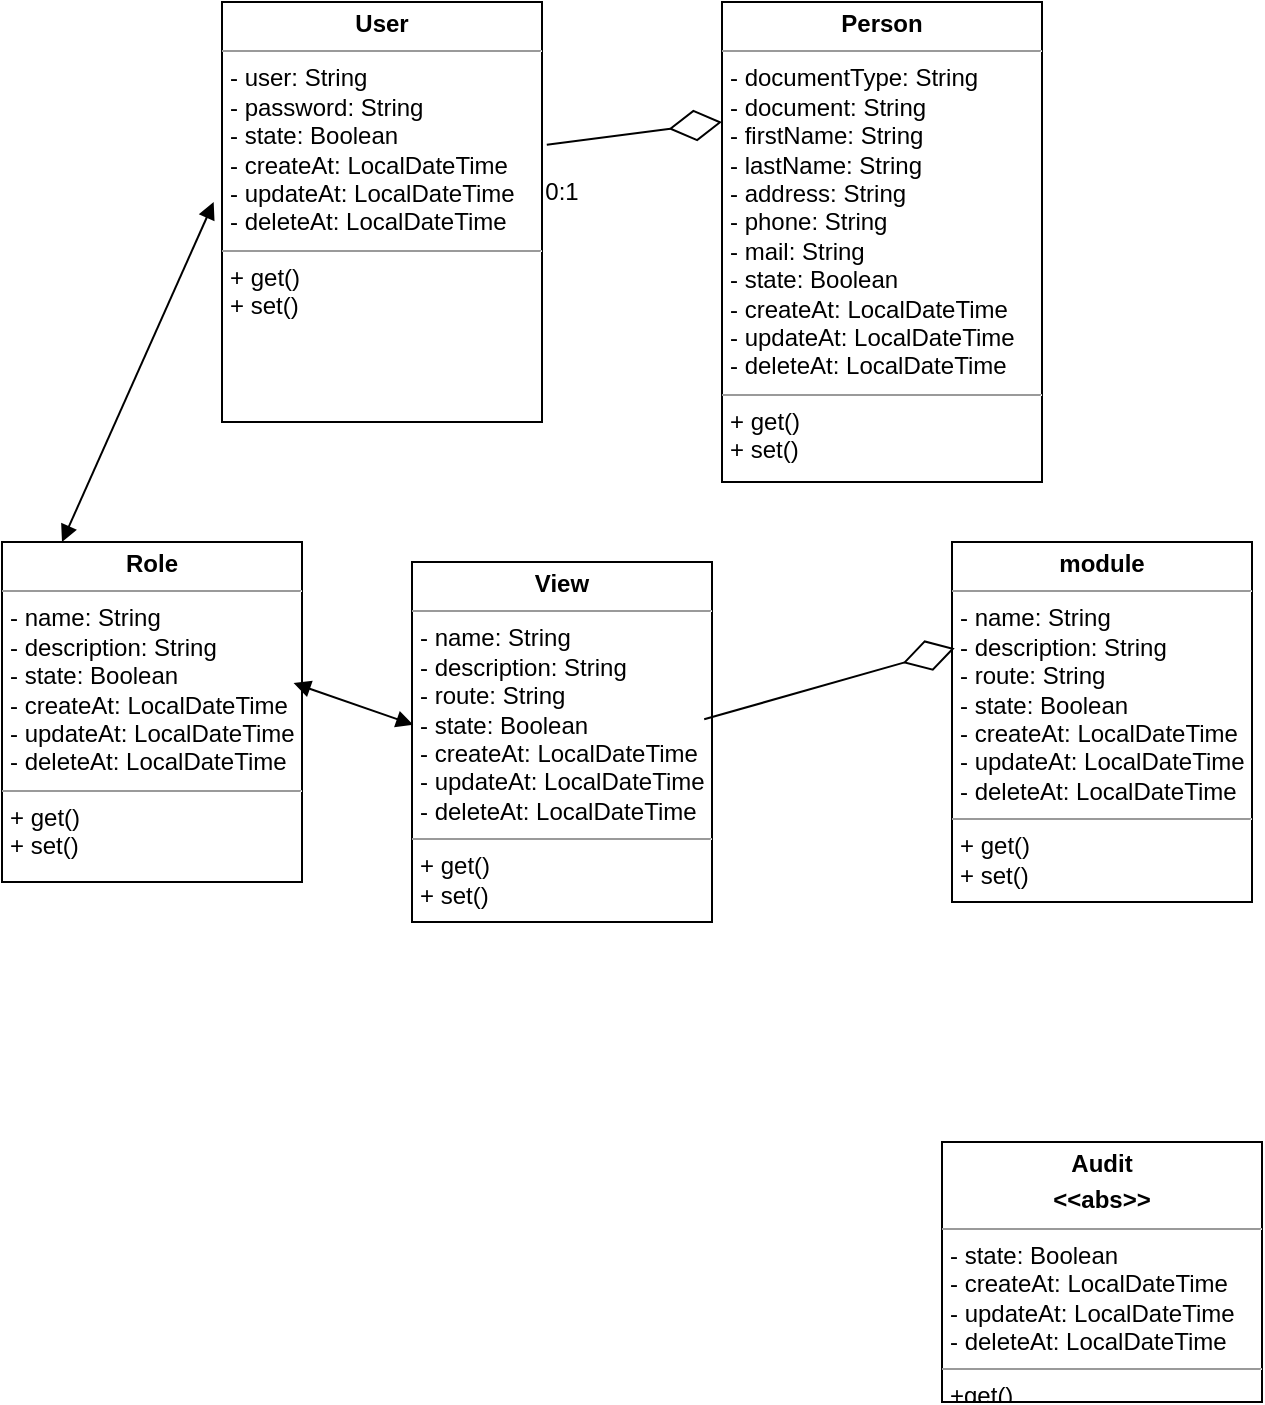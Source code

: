 <mxfile version="21.7.4" type="github">
  <diagram name="Página-1" id="wU9hJB_0uPG2jnifJFoY">
    <mxGraphModel dx="765" dy="1593" grid="1" gridSize="10" guides="1" tooltips="1" connect="1" arrows="1" fold="1" page="1" pageScale="1" pageWidth="827" pageHeight="1169" math="0" shadow="0">
      <root>
        <mxCell id="0" />
        <mxCell id="1" parent="0" />
        <mxCell id="hPi-MYHWQHkcyfmvknwx-1" value="&lt;p style=&quot;margin:0px;margin-top:4px;text-align:center;&quot;&gt;&lt;b&gt;Person&lt;/b&gt;&lt;/p&gt;&lt;hr size=&quot;1&quot;&gt;&lt;p style=&quot;margin:0px;margin-left:4px;&quot;&gt;- documentType: String&lt;/p&gt;&lt;p style=&quot;margin:0px;margin-left:4px;&quot;&gt;- document: String&lt;/p&gt;&lt;p style=&quot;margin:0px;margin-left:4px;&quot;&gt;- firstName: String&lt;/p&gt;&lt;p style=&quot;margin:0px;margin-left:4px;&quot;&gt;- lastName: String&lt;br&gt;&lt;/p&gt;&lt;p style=&quot;margin:0px;margin-left:4px;&quot;&gt;- address: String&lt;/p&gt;&lt;p style=&quot;margin:0px;margin-left:4px;&quot;&gt;- phone: String&lt;/p&gt;&lt;p style=&quot;margin:0px;margin-left:4px;&quot;&gt;- mail: String&lt;/p&gt;&lt;p style=&quot;border-color: var(--border-color); margin: 0px 0px 0px 4px;&quot;&gt;- state: Boolean&lt;/p&gt;&lt;p style=&quot;border-color: var(--border-color); margin: 0px 0px 0px 4px;&quot;&gt;- createAt: LocalDateTime&lt;/p&gt;&lt;p style=&quot;border-color: var(--border-color); margin: 0px 0px 0px 4px;&quot;&gt;- updateAt: LocalDateTime&lt;/p&gt;&lt;p style=&quot;border-color: var(--border-color); margin: 0px 0px 0px 4px;&quot;&gt;- deleteAt: LocalDateTime&lt;/p&gt;&lt;hr size=&quot;1&quot;&gt;&lt;p style=&quot;margin:0px;margin-left:4px;&quot;&gt;+ get()&lt;/p&gt;&lt;p style=&quot;margin:0px;margin-left:4px;&quot;&gt;+ set()&lt;/p&gt;" style="verticalAlign=top;align=left;overflow=fill;fontSize=12;fontFamily=Helvetica;html=1;whiteSpace=wrap;" parent="1" vertex="1">
          <mxGeometry x="370" y="-170" width="160" height="240" as="geometry" />
        </mxCell>
        <mxCell id="hPi-MYHWQHkcyfmvknwx-2" value="&lt;p style=&quot;margin:0px;margin-top:4px;text-align:center;&quot;&gt;&lt;b&gt;Audit&lt;/b&gt;&lt;/p&gt;&lt;p style=&quot;margin:0px;margin-top:4px;text-align:center;&quot;&gt;&lt;b&gt;&amp;lt;&amp;lt;abs&amp;gt;&amp;gt;&lt;/b&gt;&lt;/p&gt;&lt;hr size=&quot;1&quot;&gt;&lt;p style=&quot;margin:0px;margin-left:4px;&quot;&gt;- state: Boolean&lt;/p&gt;&lt;p style=&quot;margin:0px;margin-left:4px;&quot;&gt;- createAt: LocalDateTime&lt;/p&gt;&lt;p style=&quot;margin:0px;margin-left:4px;&quot;&gt;- updateAt: LocalDateTime&lt;/p&gt;&lt;p style=&quot;margin:0px;margin-left:4px;&quot;&gt;- deleteAt: LocalDateTime&lt;/p&gt;&lt;hr size=&quot;1&quot;&gt;&lt;p style=&quot;margin:0px;margin-left:4px;&quot;&gt;+get()&lt;/p&gt;&lt;p style=&quot;margin:0px;margin-left:4px;&quot;&gt;+set()&lt;/p&gt;" style="verticalAlign=top;align=left;overflow=fill;fontSize=12;fontFamily=Helvetica;html=1;whiteSpace=wrap;" parent="1" vertex="1">
          <mxGeometry x="480" y="400" width="160" height="130" as="geometry" />
        </mxCell>
        <mxCell id="hPi-MYHWQHkcyfmvknwx-4" value="&lt;p style=&quot;margin:0px;margin-top:4px;text-align:center;&quot;&gt;&lt;b&gt;User&lt;/b&gt;&lt;/p&gt;&lt;hr size=&quot;1&quot;&gt;&lt;p style=&quot;margin:0px;margin-left:4px;&quot;&gt;- user: String&lt;/p&gt;&lt;p style=&quot;margin:0px;margin-left:4px;&quot;&gt;- password: String&lt;/p&gt;&lt;p style=&quot;border-color: var(--border-color); margin: 0px 0px 0px 4px;&quot;&gt;- state: Boolean&lt;/p&gt;&lt;p style=&quot;border-color: var(--border-color); margin: 0px 0px 0px 4px;&quot;&gt;- createAt: LocalDateTime&lt;/p&gt;&lt;p style=&quot;border-color: var(--border-color); margin: 0px 0px 0px 4px;&quot;&gt;- updateAt: LocalDateTime&lt;/p&gt;&lt;p style=&quot;border-color: var(--border-color); margin: 0px 0px 0px 4px;&quot;&gt;- deleteAt: LocalDateTime&lt;/p&gt;&lt;hr size=&quot;1&quot;&gt;&lt;p style=&quot;margin:0px;margin-left:4px;&quot;&gt;+ get()&lt;/p&gt;&lt;p style=&quot;margin:0px;margin-left:4px;&quot;&gt;+ set()&lt;/p&gt;" style="verticalAlign=top;align=left;overflow=fill;fontSize=12;fontFamily=Helvetica;html=1;whiteSpace=wrap;" parent="1" vertex="1">
          <mxGeometry x="120" y="-170" width="160" height="210" as="geometry" />
        </mxCell>
        <mxCell id="udSekV3LARsPCjI4UnNg-1" value="&lt;p style=&quot;margin:0px;margin-top:4px;text-align:center;&quot;&gt;&lt;b&gt;Role&lt;/b&gt;&lt;/p&gt;&lt;hr size=&quot;1&quot;&gt;&lt;p style=&quot;margin:0px;margin-left:4px;&quot;&gt;- name: String&lt;/p&gt;&lt;p style=&quot;margin:0px;margin-left:4px;&quot;&gt;- description: String&lt;/p&gt;&lt;p style=&quot;border-color: var(--border-color); margin: 0px 0px 0px 4px;&quot;&gt;- state: Boolean&lt;/p&gt;&lt;p style=&quot;border-color: var(--border-color); margin: 0px 0px 0px 4px;&quot;&gt;- createAt: LocalDateTime&lt;/p&gt;&lt;p style=&quot;border-color: var(--border-color); margin: 0px 0px 0px 4px;&quot;&gt;- updateAt: LocalDateTime&lt;/p&gt;&lt;p style=&quot;border-color: var(--border-color); margin: 0px 0px 0px 4px;&quot;&gt;- deleteAt: LocalDateTime&lt;/p&gt;&lt;hr size=&quot;1&quot;&gt;&lt;p style=&quot;margin:0px;margin-left:4px;&quot;&gt;+ get()&lt;/p&gt;&lt;p style=&quot;margin:0px;margin-left:4px;&quot;&gt;+ set()&lt;/p&gt;" style="verticalAlign=top;align=left;overflow=fill;fontSize=12;fontFamily=Helvetica;html=1;whiteSpace=wrap;" vertex="1" parent="1">
          <mxGeometry x="10" y="100" width="150" height="170" as="geometry" />
        </mxCell>
        <mxCell id="udSekV3LARsPCjI4UnNg-2" value="&lt;p style=&quot;margin:0px;margin-top:4px;text-align:center;&quot;&gt;&lt;b&gt;View&lt;/b&gt;&lt;/p&gt;&lt;hr size=&quot;1&quot;&gt;&lt;p style=&quot;margin:0px;margin-left:4px;&quot;&gt;- name: String&lt;/p&gt;&lt;p style=&quot;margin:0px;margin-left:4px;&quot;&gt;- description: String&lt;/p&gt;&lt;p style=&quot;margin:0px;margin-left:4px;&quot;&gt;- route: String&lt;/p&gt;&lt;p style=&quot;border-color: var(--border-color); margin: 0px 0px 0px 4px;&quot;&gt;- state: Boolean&lt;/p&gt;&lt;p style=&quot;border-color: var(--border-color); margin: 0px 0px 0px 4px;&quot;&gt;- createAt: LocalDateTime&lt;/p&gt;&lt;p style=&quot;border-color: var(--border-color); margin: 0px 0px 0px 4px;&quot;&gt;- updateAt: LocalDateTime&lt;/p&gt;&lt;p style=&quot;border-color: var(--border-color); margin: 0px 0px 0px 4px;&quot;&gt;- deleteAt: LocalDateTime&lt;/p&gt;&lt;hr size=&quot;1&quot;&gt;&lt;p style=&quot;margin:0px;margin-left:4px;&quot;&gt;+ get()&lt;/p&gt;&lt;p style=&quot;margin:0px;margin-left:4px;&quot;&gt;+ set()&lt;/p&gt;" style="verticalAlign=top;align=left;overflow=fill;fontSize=12;fontFamily=Helvetica;html=1;whiteSpace=wrap;" vertex="1" parent="1">
          <mxGeometry x="215" y="110" width="150" height="180" as="geometry" />
        </mxCell>
        <mxCell id="udSekV3LARsPCjI4UnNg-3" value="&lt;p style=&quot;margin:0px;margin-top:4px;text-align:center;&quot;&gt;&lt;b&gt;module&lt;/b&gt;&lt;/p&gt;&lt;hr size=&quot;1&quot;&gt;&lt;p style=&quot;margin:0px;margin-left:4px;&quot;&gt;- name: String&lt;/p&gt;&lt;p style=&quot;margin:0px;margin-left:4px;&quot;&gt;- description: String&lt;/p&gt;&lt;p style=&quot;margin:0px;margin-left:4px;&quot;&gt;- route: String&lt;/p&gt;&lt;p style=&quot;border-color: var(--border-color); margin: 0px 0px 0px 4px;&quot;&gt;- state: Boolean&lt;/p&gt;&lt;p style=&quot;border-color: var(--border-color); margin: 0px 0px 0px 4px;&quot;&gt;- createAt: LocalDateTime&lt;/p&gt;&lt;p style=&quot;border-color: var(--border-color); margin: 0px 0px 0px 4px;&quot;&gt;- updateAt: LocalDateTime&lt;/p&gt;&lt;p style=&quot;border-color: var(--border-color); margin: 0px 0px 0px 4px;&quot;&gt;- deleteAt: LocalDateTime&lt;/p&gt;&lt;hr size=&quot;1&quot;&gt;&lt;p style=&quot;margin:0px;margin-left:4px;&quot;&gt;+ get()&lt;/p&gt;&lt;p style=&quot;margin:0px;margin-left:4px;&quot;&gt;+ set()&lt;/p&gt;" style="verticalAlign=top;align=left;overflow=fill;fontSize=12;fontFamily=Helvetica;html=1;whiteSpace=wrap;" vertex="1" parent="1">
          <mxGeometry x="485" y="100" width="150" height="180" as="geometry" />
        </mxCell>
        <mxCell id="udSekV3LARsPCjI4UnNg-4" value="" style="endArrow=diamondThin;endFill=0;endSize=24;html=1;rounded=0;entryX=0;entryY=0.25;entryDx=0;entryDy=0;exitX=1.015;exitY=0.34;exitDx=0;exitDy=0;exitPerimeter=0;" edge="1" parent="1" source="hPi-MYHWQHkcyfmvknwx-4" target="hPi-MYHWQHkcyfmvknwx-1">
          <mxGeometry width="160" relative="1" as="geometry">
            <mxPoint x="60" y="90" as="sourcePoint" />
            <mxPoint x="220" y="90" as="targetPoint" />
          </mxGeometry>
        </mxCell>
        <mxCell id="udSekV3LARsPCjI4UnNg-6" value="0:1" style="text;html=1;strokeColor=none;fillColor=none;align=center;verticalAlign=middle;whiteSpace=wrap;rounded=0;" vertex="1" parent="1">
          <mxGeometry x="260" y="-90" width="60" height="30" as="geometry" />
        </mxCell>
        <mxCell id="udSekV3LARsPCjI4UnNg-8" value="" style="endArrow=block;startArrow=block;endFill=1;startFill=1;html=1;rounded=0;exitX=0.972;exitY=0.415;exitDx=0;exitDy=0;exitPerimeter=0;entryX=0.004;entryY=0.452;entryDx=0;entryDy=0;entryPerimeter=0;" edge="1" parent="1" source="udSekV3LARsPCjI4UnNg-1" target="udSekV3LARsPCjI4UnNg-2">
          <mxGeometry width="160" relative="1" as="geometry">
            <mxPoint x="170" y="170" as="sourcePoint" />
            <mxPoint x="330" y="170" as="targetPoint" />
          </mxGeometry>
        </mxCell>
        <mxCell id="udSekV3LARsPCjI4UnNg-9" value="" style="endArrow=block;startArrow=block;endFill=1;startFill=1;html=1;rounded=0;exitX=0.2;exitY=0;exitDx=0;exitDy=0;exitPerimeter=0;entryX=-0.026;entryY=0.476;entryDx=0;entryDy=0;entryPerimeter=0;" edge="1" parent="1" source="udSekV3LARsPCjI4UnNg-1" target="hPi-MYHWQHkcyfmvknwx-4">
          <mxGeometry width="160" relative="1" as="geometry">
            <mxPoint x="40" y="40" as="sourcePoint" />
            <mxPoint x="100" y="40" as="targetPoint" />
          </mxGeometry>
        </mxCell>
        <mxCell id="udSekV3LARsPCjI4UnNg-10" value="" style="endArrow=diamondThin;endFill=0;endSize=24;html=1;rounded=0;entryX=0.009;entryY=0.295;entryDx=0;entryDy=0;exitX=0.974;exitY=0.437;exitDx=0;exitDy=0;exitPerimeter=0;entryPerimeter=0;" edge="1" parent="1" source="udSekV3LARsPCjI4UnNg-2" target="udSekV3LARsPCjI4UnNg-3">
          <mxGeometry width="160" relative="1" as="geometry">
            <mxPoint x="380" y="171" as="sourcePoint" />
            <mxPoint x="468" y="160" as="targetPoint" />
          </mxGeometry>
        </mxCell>
      </root>
    </mxGraphModel>
  </diagram>
</mxfile>
